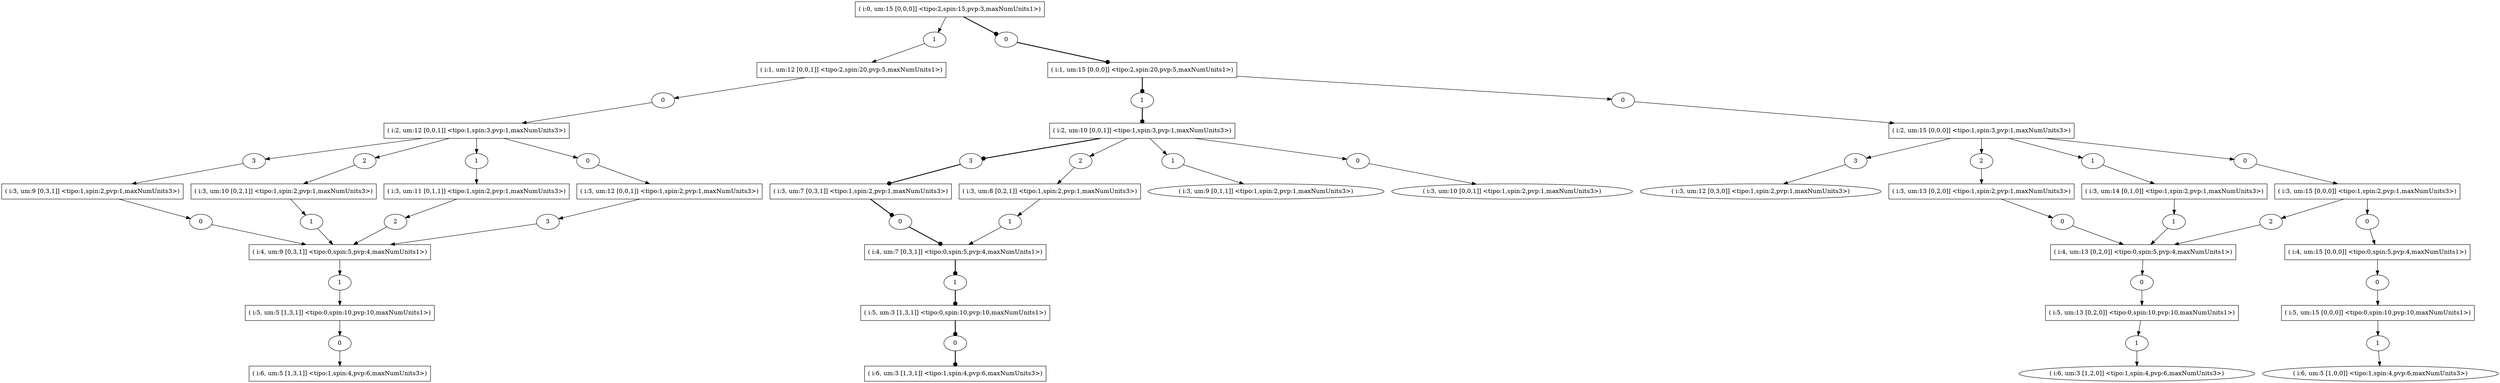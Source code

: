 digraph Mochila {  
 size="100,100"; 
    "( i:0, um:15 [0,0,0]] <tipo:2,spin:15,pvp:3,maxNumUnits1>)" [shape=box];
    "( i:0, um:15 [0,0,0]] <tipo:2,spin:15,pvp:3,maxNumUnits1>),1" [label=1];
    "( i:0, um:15 [0,0,0]] <tipo:2,spin:15,pvp:3,maxNumUnits1>)" -> "( i:0, um:15 [0,0,0]] <tipo:2,spin:15,pvp:3,maxNumUnits1>),1";
    "( i:0, um:15 [0,0,0]] <tipo:2,spin:15,pvp:3,maxNumUnits1>),1" -> "( i:1, um:12 [0,0,1]] <tipo:2,spin:20,pvp:5,maxNumUnits1>)";
    "( i:0, um:15 [0,0,0]] <tipo:2,spin:15,pvp:3,maxNumUnits1>),0" [label=0];
    "( i:0, um:15 [0,0,0]] <tipo:2,spin:15,pvp:3,maxNumUnits1>)" -> "( i:0, um:15 [0,0,0]] <tipo:2,spin:15,pvp:3,maxNumUnits1>),0"[style=bold,arrowhead=dot];
    "( i:0, um:15 [0,0,0]] <tipo:2,spin:15,pvp:3,maxNumUnits1>),0" -> "( i:1, um:15 [0,0,0]] <tipo:2,spin:20,pvp:5,maxNumUnits1>)"[style=bold,arrowhead=dot];
    "( i:1, um:15 [0,0,0]] <tipo:2,spin:20,pvp:5,maxNumUnits1>)" [shape=box];
    "( i:1, um:15 [0,0,0]] <tipo:2,spin:20,pvp:5,maxNumUnits1>),1" [label=1];
    "( i:1, um:15 [0,0,0]] <tipo:2,spin:20,pvp:5,maxNumUnits1>)" -> "( i:1, um:15 [0,0,0]] <tipo:2,spin:20,pvp:5,maxNumUnits1>),1"[style=bold,arrowhead=dot];
    "( i:1, um:15 [0,0,0]] <tipo:2,spin:20,pvp:5,maxNumUnits1>),1" -> "( i:2, um:10 [0,0,1]] <tipo:1,spin:3,pvp:1,maxNumUnits3>)"[style=bold,arrowhead=dot];
    "( i:1, um:15 [0,0,0]] <tipo:2,spin:20,pvp:5,maxNumUnits1>),0" [label=0];
    "( i:1, um:15 [0,0,0]] <tipo:2,spin:20,pvp:5,maxNumUnits1>)" -> "( i:1, um:15 [0,0,0]] <tipo:2,spin:20,pvp:5,maxNumUnits1>),0";
    "( i:1, um:15 [0,0,0]] <tipo:2,spin:20,pvp:5,maxNumUnits1>),0" -> "( i:2, um:15 [0,0,0]] <tipo:1,spin:3,pvp:1,maxNumUnits3>)";
    "( i:2, um:15 [0,0,0]] <tipo:1,spin:3,pvp:1,maxNumUnits3>)" [shape=box];
    "( i:2, um:15 [0,0,0]] <tipo:1,spin:3,pvp:1,maxNumUnits3>),3" [label=3];
    "( i:2, um:15 [0,0,0]] <tipo:1,spin:3,pvp:1,maxNumUnits3>)" -> "( i:2, um:15 [0,0,0]] <tipo:1,spin:3,pvp:1,maxNumUnits3>),3";
    "( i:2, um:15 [0,0,0]] <tipo:1,spin:3,pvp:1,maxNumUnits3>),3" -> "( i:3, um:12 [0,3,0]] <tipo:1,spin:2,pvp:1,maxNumUnits3>)";
    "( i:2, um:15 [0,0,0]] <tipo:1,spin:3,pvp:1,maxNumUnits3>),2" [label=2];
    "( i:2, um:15 [0,0,0]] <tipo:1,spin:3,pvp:1,maxNumUnits3>)" -> "( i:2, um:15 [0,0,0]] <tipo:1,spin:3,pvp:1,maxNumUnits3>),2";
    "( i:2, um:15 [0,0,0]] <tipo:1,spin:3,pvp:1,maxNumUnits3>),2" -> "( i:3, um:13 [0,2,0]] <tipo:1,spin:2,pvp:1,maxNumUnits3>)";
    "( i:2, um:15 [0,0,0]] <tipo:1,spin:3,pvp:1,maxNumUnits3>),1" [label=1];
    "( i:2, um:15 [0,0,0]] <tipo:1,spin:3,pvp:1,maxNumUnits3>)" -> "( i:2, um:15 [0,0,0]] <tipo:1,spin:3,pvp:1,maxNumUnits3>),1";
    "( i:2, um:15 [0,0,0]] <tipo:1,spin:3,pvp:1,maxNumUnits3>),1" -> "( i:3, um:14 [0,1,0]] <tipo:1,spin:2,pvp:1,maxNumUnits3>)";
    "( i:2, um:15 [0,0,0]] <tipo:1,spin:3,pvp:1,maxNumUnits3>),0" [label=0];
    "( i:2, um:15 [0,0,0]] <tipo:1,spin:3,pvp:1,maxNumUnits3>)" -> "( i:2, um:15 [0,0,0]] <tipo:1,spin:3,pvp:1,maxNumUnits3>),0";
    "( i:2, um:15 [0,0,0]] <tipo:1,spin:3,pvp:1,maxNumUnits3>),0" -> "( i:3, um:15 [0,0,0]] <tipo:1,spin:2,pvp:1,maxNumUnits3>)";
    "( i:3, um:15 [0,0,0]] <tipo:1,spin:2,pvp:1,maxNumUnits3>)" [shape=box];
    "( i:3, um:15 [0,0,0]] <tipo:1,spin:2,pvp:1,maxNumUnits3>),2" [label=2];
    "( i:3, um:15 [0,0,0]] <tipo:1,spin:2,pvp:1,maxNumUnits3>)" -> "( i:3, um:15 [0,0,0]] <tipo:1,spin:2,pvp:1,maxNumUnits3>),2";
    "( i:3, um:15 [0,0,0]] <tipo:1,spin:2,pvp:1,maxNumUnits3>),2" -> "( i:4, um:13 [0,2,0]] <tipo:0,spin:5,pvp:4,maxNumUnits1>)";
    "( i:3, um:15 [0,0,0]] <tipo:1,spin:2,pvp:1,maxNumUnits3>),0" [label=0];
    "( i:3, um:15 [0,0,0]] <tipo:1,spin:2,pvp:1,maxNumUnits3>)" -> "( i:3, um:15 [0,0,0]] <tipo:1,spin:2,pvp:1,maxNumUnits3>),0";
    "( i:3, um:15 [0,0,0]] <tipo:1,spin:2,pvp:1,maxNumUnits3>),0" -> "( i:4, um:15 [0,0,0]] <tipo:0,spin:5,pvp:4,maxNumUnits1>)";
    "( i:4, um:15 [0,0,0]] <tipo:0,spin:5,pvp:4,maxNumUnits1>)" [shape=box];
    "( i:4, um:15 [0,0,0]] <tipo:0,spin:5,pvp:4,maxNumUnits1>),0" [label=0];
    "( i:4, um:15 [0,0,0]] <tipo:0,spin:5,pvp:4,maxNumUnits1>)" -> "( i:4, um:15 [0,0,0]] <tipo:0,spin:5,pvp:4,maxNumUnits1>),0";
    "( i:4, um:15 [0,0,0]] <tipo:0,spin:5,pvp:4,maxNumUnits1>),0" -> "( i:5, um:15 [0,0,0]] <tipo:0,spin:10,pvp:10,maxNumUnits1>)";
    "( i:5, um:15 [0,0,0]] <tipo:0,spin:10,pvp:10,maxNumUnits1>)" [shape=box];
    "( i:5, um:15 [0,0,0]] <tipo:0,spin:10,pvp:10,maxNumUnits1>),1" [label=1];
    "( i:5, um:15 [0,0,0]] <tipo:0,spin:10,pvp:10,maxNumUnits1>)" -> "( i:5, um:15 [0,0,0]] <tipo:0,spin:10,pvp:10,maxNumUnits1>),1";
    "( i:5, um:15 [0,0,0]] <tipo:0,spin:10,pvp:10,maxNumUnits1>),1" -> "( i:6, um:5 [1,0,0]] <tipo:1,spin:4,pvp:6,maxNumUnits3>)";
    "( i:3, um:11 [0,1,1]] <tipo:1,spin:2,pvp:1,maxNumUnits3>)" [shape=box];
    "( i:3, um:11 [0,1,1]] <tipo:1,spin:2,pvp:1,maxNumUnits3>),2" [label=2];
    "( i:3, um:11 [0,1,1]] <tipo:1,spin:2,pvp:1,maxNumUnits3>)" -> "( i:3, um:11 [0,1,1]] <tipo:1,spin:2,pvp:1,maxNumUnits3>),2";
    "( i:3, um:11 [0,1,1]] <tipo:1,spin:2,pvp:1,maxNumUnits3>),2" -> "( i:4, um:9 [0,3,1]] <tipo:0,spin:5,pvp:4,maxNumUnits1>)";
    "( i:3, um:7 [0,3,1]] <tipo:1,spin:2,pvp:1,maxNumUnits3>)" [shape=box];
    "( i:3, um:7 [0,3,1]] <tipo:1,spin:2,pvp:1,maxNumUnits3>),0" [label=0];
    "( i:3, um:7 [0,3,1]] <tipo:1,spin:2,pvp:1,maxNumUnits3>)" -> "( i:3, um:7 [0,3,1]] <tipo:1,spin:2,pvp:1,maxNumUnits3>),0"[style=bold,arrowhead=dot];
    "( i:3, um:7 [0,3,1]] <tipo:1,spin:2,pvp:1,maxNumUnits3>),0" -> "( i:4, um:7 [0,3,1]] <tipo:0,spin:5,pvp:4,maxNumUnits1>)"[style=bold,arrowhead=dot];
    "( i:4, um:7 [0,3,1]] <tipo:0,spin:5,pvp:4,maxNumUnits1>)" [shape=box];
    "( i:4, um:7 [0,3,1]] <tipo:0,spin:5,pvp:4,maxNumUnits1>),1" [label=1];
    "( i:4, um:7 [0,3,1]] <tipo:0,spin:5,pvp:4,maxNumUnits1>)" -> "( i:4, um:7 [0,3,1]] <tipo:0,spin:5,pvp:4,maxNumUnits1>),1"[style=bold,arrowhead=dot];
    "( i:4, um:7 [0,3,1]] <tipo:0,spin:5,pvp:4,maxNumUnits1>),1" -> "( i:5, um:3 [1,3,1]] <tipo:0,spin:10,pvp:10,maxNumUnits1>)"[style=bold,arrowhead=dot];
    "( i:5, um:3 [1,3,1]] <tipo:0,spin:10,pvp:10,maxNumUnits1>)" [shape=box];
    "( i:5, um:3 [1,3,1]] <tipo:0,spin:10,pvp:10,maxNumUnits1>),0" [label=0];
    "( i:5, um:3 [1,3,1]] <tipo:0,spin:10,pvp:10,maxNumUnits1>)" -> "( i:5, um:3 [1,3,1]] <tipo:0,spin:10,pvp:10,maxNumUnits1>),0"[style=bold,arrowhead=dot];
    "( i:5, um:3 [1,3,1]] <tipo:0,spin:10,pvp:10,maxNumUnits1>),0" -> "( i:6, um:3 [1,3,1]] <tipo:1,spin:4,pvp:6,maxNumUnits3>)"[style=bold,arrowhead=dot];
    "( i:6, um:3 [1,3,1]] <tipo:1,spin:4,pvp:6,maxNumUnits3>)" [shape=box];
    "( i:1, um:12 [0,0,1]] <tipo:2,spin:20,pvp:5,maxNumUnits1>)" [shape=box];
    "( i:1, um:12 [0,0,1]] <tipo:2,spin:20,pvp:5,maxNumUnits1>),0" [label=0];
    "( i:1, um:12 [0,0,1]] <tipo:2,spin:20,pvp:5,maxNumUnits1>)" -> "( i:1, um:12 [0,0,1]] <tipo:2,spin:20,pvp:5,maxNumUnits1>),0";
    "( i:1, um:12 [0,0,1]] <tipo:2,spin:20,pvp:5,maxNumUnits1>),0" -> "( i:2, um:12 [0,0,1]] <tipo:1,spin:3,pvp:1,maxNumUnits3>)";
    "( i:2, um:12 [0,0,1]] <tipo:1,spin:3,pvp:1,maxNumUnits3>)" [shape=box];
    "( i:2, um:12 [0,0,1]] <tipo:1,spin:3,pvp:1,maxNumUnits3>),3" [label=3];
    "( i:2, um:12 [0,0,1]] <tipo:1,spin:3,pvp:1,maxNumUnits3>)" -> "( i:2, um:12 [0,0,1]] <tipo:1,spin:3,pvp:1,maxNumUnits3>),3";
    "( i:2, um:12 [0,0,1]] <tipo:1,spin:3,pvp:1,maxNumUnits3>),3" -> "( i:3, um:9 [0,3,1]] <tipo:1,spin:2,pvp:1,maxNumUnits3>)";
    "( i:2, um:12 [0,0,1]] <tipo:1,spin:3,pvp:1,maxNumUnits3>),2" [label=2];
    "( i:2, um:12 [0,0,1]] <tipo:1,spin:3,pvp:1,maxNumUnits3>)" -> "( i:2, um:12 [0,0,1]] <tipo:1,spin:3,pvp:1,maxNumUnits3>),2";
    "( i:2, um:12 [0,0,1]] <tipo:1,spin:3,pvp:1,maxNumUnits3>),2" -> "( i:3, um:10 [0,2,1]] <tipo:1,spin:2,pvp:1,maxNumUnits3>)";
    "( i:2, um:12 [0,0,1]] <tipo:1,spin:3,pvp:1,maxNumUnits3>),1" [label=1];
    "( i:2, um:12 [0,0,1]] <tipo:1,spin:3,pvp:1,maxNumUnits3>)" -> "( i:2, um:12 [0,0,1]] <tipo:1,spin:3,pvp:1,maxNumUnits3>),1";
    "( i:2, um:12 [0,0,1]] <tipo:1,spin:3,pvp:1,maxNumUnits3>),1" -> "( i:3, um:11 [0,1,1]] <tipo:1,spin:2,pvp:1,maxNumUnits3>)";
    "( i:2, um:12 [0,0,1]] <tipo:1,spin:3,pvp:1,maxNumUnits3>),0" [label=0];
    "( i:2, um:12 [0,0,1]] <tipo:1,spin:3,pvp:1,maxNumUnits3>)" -> "( i:2, um:12 [0,0,1]] <tipo:1,spin:3,pvp:1,maxNumUnits3>),0";
    "( i:2, um:12 [0,0,1]] <tipo:1,spin:3,pvp:1,maxNumUnits3>),0" -> "( i:3, um:12 [0,0,1]] <tipo:1,spin:2,pvp:1,maxNumUnits3>)";
    "( i:3, um:12 [0,0,1]] <tipo:1,spin:2,pvp:1,maxNumUnits3>)" [shape=box];
    "( i:3, um:12 [0,0,1]] <tipo:1,spin:2,pvp:1,maxNumUnits3>),3" [label=3];
    "( i:3, um:12 [0,0,1]] <tipo:1,spin:2,pvp:1,maxNumUnits3>)" -> "( i:3, um:12 [0,0,1]] <tipo:1,spin:2,pvp:1,maxNumUnits3>),3";
    "( i:3, um:12 [0,0,1]] <tipo:1,spin:2,pvp:1,maxNumUnits3>),3" -> "( i:4, um:9 [0,3,1]] <tipo:0,spin:5,pvp:4,maxNumUnits1>)";
    "( i:3, um:8 [0,2,1]] <tipo:1,spin:2,pvp:1,maxNumUnits3>)" [shape=box];
    "( i:3, um:8 [0,2,1]] <tipo:1,spin:2,pvp:1,maxNumUnits3>),1" [label=1];
    "( i:3, um:8 [0,2,1]] <tipo:1,spin:2,pvp:1,maxNumUnits3>)" -> "( i:3, um:8 [0,2,1]] <tipo:1,spin:2,pvp:1,maxNumUnits3>),1";
    "( i:3, um:8 [0,2,1]] <tipo:1,spin:2,pvp:1,maxNumUnits3>),1" -> "( i:4, um:7 [0,3,1]] <tipo:0,spin:5,pvp:4,maxNumUnits1>)";
    "( i:3, um:13 [0,2,0]] <tipo:1,spin:2,pvp:1,maxNumUnits3>)" [shape=box];
    "( i:3, um:13 [0,2,0]] <tipo:1,spin:2,pvp:1,maxNumUnits3>),0" [label=0];
    "( i:3, um:13 [0,2,0]] <tipo:1,spin:2,pvp:1,maxNumUnits3>)" -> "( i:3, um:13 [0,2,0]] <tipo:1,spin:2,pvp:1,maxNumUnits3>),0";
    "( i:3, um:13 [0,2,0]] <tipo:1,spin:2,pvp:1,maxNumUnits3>),0" -> "( i:4, um:13 [0,2,0]] <tipo:0,spin:5,pvp:4,maxNumUnits1>)";
    "( i:4, um:13 [0,2,0]] <tipo:0,spin:5,pvp:4,maxNumUnits1>)" [shape=box];
    "( i:4, um:13 [0,2,0]] <tipo:0,spin:5,pvp:4,maxNumUnits1>),0" [label=0];
    "( i:4, um:13 [0,2,0]] <tipo:0,spin:5,pvp:4,maxNumUnits1>)" -> "( i:4, um:13 [0,2,0]] <tipo:0,spin:5,pvp:4,maxNumUnits1>),0";
    "( i:4, um:13 [0,2,0]] <tipo:0,spin:5,pvp:4,maxNumUnits1>),0" -> "( i:5, um:13 [0,2,0]] <tipo:0,spin:10,pvp:10,maxNumUnits1>)";
    "( i:5, um:13 [0,2,0]] <tipo:0,spin:10,pvp:10,maxNumUnits1>)" [shape=box];
    "( i:5, um:13 [0,2,0]] <tipo:0,spin:10,pvp:10,maxNumUnits1>),1" [label=1];
    "( i:5, um:13 [0,2,0]] <tipo:0,spin:10,pvp:10,maxNumUnits1>)" -> "( i:5, um:13 [0,2,0]] <tipo:0,spin:10,pvp:10,maxNumUnits1>),1";
    "( i:5, um:13 [0,2,0]] <tipo:0,spin:10,pvp:10,maxNumUnits1>),1" -> "( i:6, um:3 [1,2,0]] <tipo:1,spin:4,pvp:6,maxNumUnits3>)";
    "( i:3, um:9 [0,3,1]] <tipo:1,spin:2,pvp:1,maxNumUnits3>)" [shape=box];
    "( i:3, um:9 [0,3,1]] <tipo:1,spin:2,pvp:1,maxNumUnits3>),0" [label=0];
    "( i:3, um:9 [0,3,1]] <tipo:1,spin:2,pvp:1,maxNumUnits3>)" -> "( i:3, um:9 [0,3,1]] <tipo:1,spin:2,pvp:1,maxNumUnits3>),0";
    "( i:3, um:9 [0,3,1]] <tipo:1,spin:2,pvp:1,maxNumUnits3>),0" -> "( i:4, um:9 [0,3,1]] <tipo:0,spin:5,pvp:4,maxNumUnits1>)";
    "( i:4, um:9 [0,3,1]] <tipo:0,spin:5,pvp:4,maxNumUnits1>)" [shape=box];
    "( i:4, um:9 [0,3,1]] <tipo:0,spin:5,pvp:4,maxNumUnits1>),1" [label=1];
    "( i:4, um:9 [0,3,1]] <tipo:0,spin:5,pvp:4,maxNumUnits1>)" -> "( i:4, um:9 [0,3,1]] <tipo:0,spin:5,pvp:4,maxNumUnits1>),1";
    "( i:4, um:9 [0,3,1]] <tipo:0,spin:5,pvp:4,maxNumUnits1>),1" -> "( i:5, um:5 [1,3,1]] <tipo:0,spin:10,pvp:10,maxNumUnits1>)";
    "( i:5, um:5 [1,3,1]] <tipo:0,spin:10,pvp:10,maxNumUnits1>)" [shape=box];
    "( i:5, um:5 [1,3,1]] <tipo:0,spin:10,pvp:10,maxNumUnits1>),0" [label=0];
    "( i:5, um:5 [1,3,1]] <tipo:0,spin:10,pvp:10,maxNumUnits1>)" -> "( i:5, um:5 [1,3,1]] <tipo:0,spin:10,pvp:10,maxNumUnits1>),0";
    "( i:5, um:5 [1,3,1]] <tipo:0,spin:10,pvp:10,maxNumUnits1>),0" -> "( i:6, um:5 [1,3,1]] <tipo:1,spin:4,pvp:6,maxNumUnits3>)";
    "( i:6, um:5 [1,3,1]] <tipo:1,spin:4,pvp:6,maxNumUnits3>)" [shape=box];
    "( i:3, um:14 [0,1,0]] <tipo:1,spin:2,pvp:1,maxNumUnits3>)" [shape=box];
    "( i:3, um:14 [0,1,0]] <tipo:1,spin:2,pvp:1,maxNumUnits3>),1" [label=1];
    "( i:3, um:14 [0,1,0]] <tipo:1,spin:2,pvp:1,maxNumUnits3>)" -> "( i:3, um:14 [0,1,0]] <tipo:1,spin:2,pvp:1,maxNumUnits3>),1";
    "( i:3, um:14 [0,1,0]] <tipo:1,spin:2,pvp:1,maxNumUnits3>),1" -> "( i:4, um:13 [0,2,0]] <tipo:0,spin:5,pvp:4,maxNumUnits1>)";
    "( i:2, um:10 [0,0,1]] <tipo:1,spin:3,pvp:1,maxNumUnits3>)" [shape=box];
    "( i:2, um:10 [0,0,1]] <tipo:1,spin:3,pvp:1,maxNumUnits3>),3" [label=3];
    "( i:2, um:10 [0,0,1]] <tipo:1,spin:3,pvp:1,maxNumUnits3>)" -> "( i:2, um:10 [0,0,1]] <tipo:1,spin:3,pvp:1,maxNumUnits3>),3"[style=bold,arrowhead=dot];
    "( i:2, um:10 [0,0,1]] <tipo:1,spin:3,pvp:1,maxNumUnits3>),3" -> "( i:3, um:7 [0,3,1]] <tipo:1,spin:2,pvp:1,maxNumUnits3>)"[style=bold,arrowhead=dot];
    "( i:2, um:10 [0,0,1]] <tipo:1,spin:3,pvp:1,maxNumUnits3>),2" [label=2];
    "( i:2, um:10 [0,0,1]] <tipo:1,spin:3,pvp:1,maxNumUnits3>)" -> "( i:2, um:10 [0,0,1]] <tipo:1,spin:3,pvp:1,maxNumUnits3>),2";
    "( i:2, um:10 [0,0,1]] <tipo:1,spin:3,pvp:1,maxNumUnits3>),2" -> "( i:3, um:8 [0,2,1]] <tipo:1,spin:2,pvp:1,maxNumUnits3>)";
    "( i:2, um:10 [0,0,1]] <tipo:1,spin:3,pvp:1,maxNumUnits3>),1" [label=1];
    "( i:2, um:10 [0,0,1]] <tipo:1,spin:3,pvp:1,maxNumUnits3>)" -> "( i:2, um:10 [0,0,1]] <tipo:1,spin:3,pvp:1,maxNumUnits3>),1";
    "( i:2, um:10 [0,0,1]] <tipo:1,spin:3,pvp:1,maxNumUnits3>),1" -> "( i:3, um:9 [0,1,1]] <tipo:1,spin:2,pvp:1,maxNumUnits3>)";
    "( i:2, um:10 [0,0,1]] <tipo:1,spin:3,pvp:1,maxNumUnits3>),0" [label=0];
    "( i:2, um:10 [0,0,1]] <tipo:1,spin:3,pvp:1,maxNumUnits3>)" -> "( i:2, um:10 [0,0,1]] <tipo:1,spin:3,pvp:1,maxNumUnits3>),0";
    "( i:2, um:10 [0,0,1]] <tipo:1,spin:3,pvp:1,maxNumUnits3>),0" -> "( i:3, um:10 [0,0,1]] <tipo:1,spin:2,pvp:1,maxNumUnits3>)";
    "( i:3, um:10 [0,2,1]] <tipo:1,spin:2,pvp:1,maxNumUnits3>)" [shape=box];
    "( i:3, um:10 [0,2,1]] <tipo:1,spin:2,pvp:1,maxNumUnits3>),1" [label=1];
    "( i:3, um:10 [0,2,1]] <tipo:1,spin:2,pvp:1,maxNumUnits3>)" -> "( i:3, um:10 [0,2,1]] <tipo:1,spin:2,pvp:1,maxNumUnits3>),1";
    "( i:3, um:10 [0,2,1]] <tipo:1,spin:2,pvp:1,maxNumUnits3>),1" -> "( i:4, um:9 [0,3,1]] <tipo:0,spin:5,pvp:4,maxNumUnits1>)";
}
